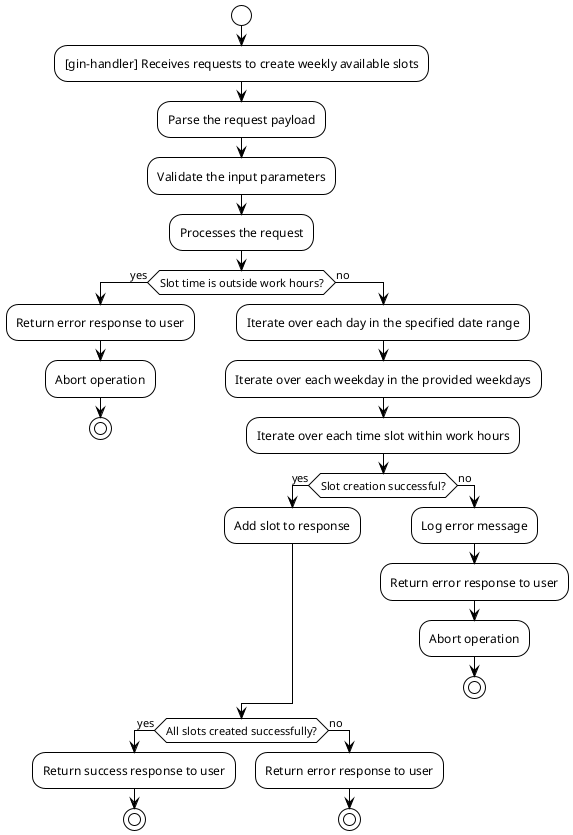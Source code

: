 @startuml
!theme plain

start
:[gin-handler] Receives requests to create weekly available slots;
:Parse the request payload;
:Validate the input parameters;
:Processes the request;

if (Slot time is outside work hours?) then (yes)
    :Return error response to user;
    :Abort operation;
    stop
else (no)
    :Iterate over each day in the specified date range;
    :Iterate over each weekday in the provided weekdays;
    :Iterate over each time slot within work hours;
    if (Slot creation successful?) then (yes)
        :Add slot to response;
    else (no)
        :Log error message;
        :Return error response to user;
        :Abort operation;
        stop
    endif
endif

if (All slots created successfully?) then (yes)
    :Return success response to user;
    stop
else (no)
    :Return error response to user;
    stop
endif

@enduml
